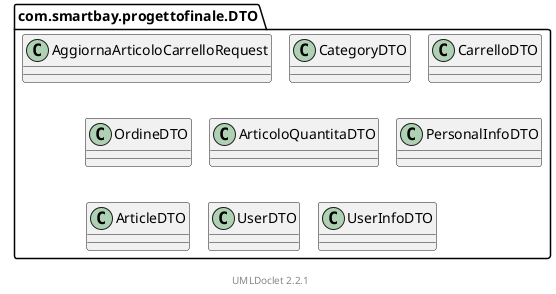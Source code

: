 @startuml
    ' Copyright to this UML and generated images belongs to the author of the corresponding Java sources.

    ' This UML was generated by UMLDoclet (C) Copyright 2016-2025 Talsma ICT.
    ' UMLDoclet 2.2.1 is licensed under the Apache License, version 2.0
    ' and contains parts of PlantUML 1.2024.7 (ASL) Copyright 2009-2025, Arnaud Roques.

    !pragma layout smetana
    set separator ::

    package com.smartbay.progettofinale.DTO {

        class AggiornaArticoloCarrelloRequest [[AggiornaArticoloCarrelloRequest.html]] {
        }

        class CategoryDTO [[CategoryDTO.html]] {
        }

        class CarrelloDTO [[CarrelloDTO.html]] {
        }

        class OrdineDTO [[OrdineDTO.html]] {
        }

        class ArticoloQuantitaDTO [[ArticoloQuantitaDTO.html]] {
        }

        class PersonalInfoDTO [[PersonalInfoDTO.html]] {
        }

        class ArticleDTO [[ArticleDTO.html]] {
        }

        class UserDTO [[UserDTO.html]] {
        }

        class UserInfoDTO [[UserInfoDTO.html]] {
        }

    }

    <style>
        footer {
            HyperLinkColor #8
            HyperLinkUnderlineThickness 0
        }
    </style>
    footer \n[[https://github.com/talsma-ict/umldoclet UMLDoclet 2.2.1]]
    ' Generated 2025-08-31T20:08:00.762971813+02:00[Europe/Rome]
@enduml

